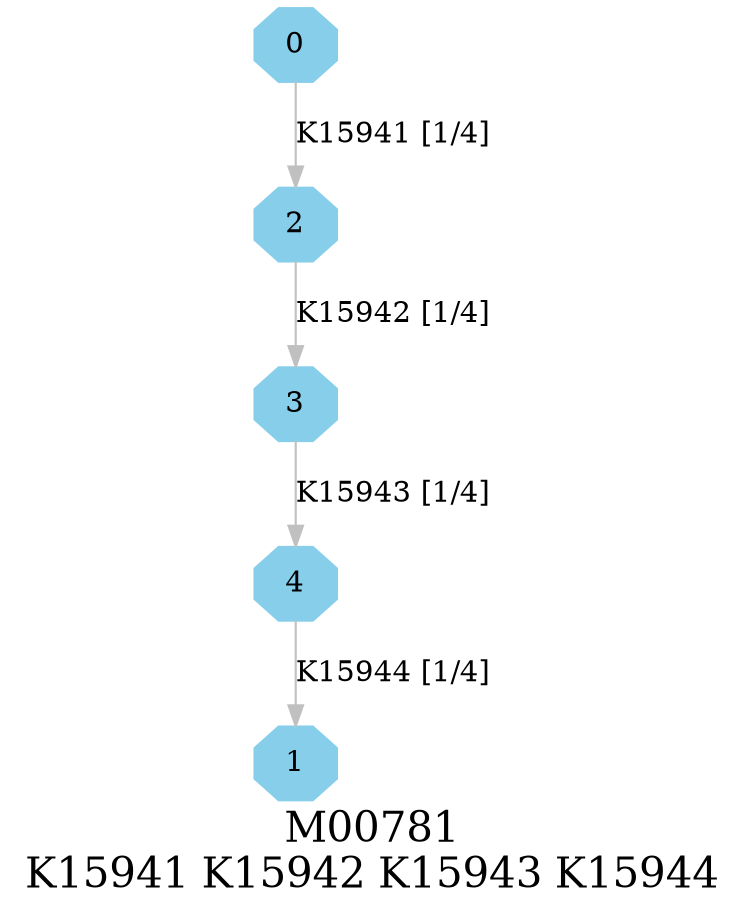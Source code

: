 digraph G {
graph [label="M00781
K15941 K15942 K15943 K15944",fontsize=20];
node [shape=box,style=filled];
edge [len=3,color=grey];
{node [width=.3,height=.3,shape=octagon,style=filled,color=skyblue] 0 1 2 3 4 }
0 -> 2 [label="K15941 [1/4]"];
2 -> 3 [label="K15942 [1/4]"];
3 -> 4 [label="K15943 [1/4]"];
4 -> 1 [label="K15944 [1/4]"];
}